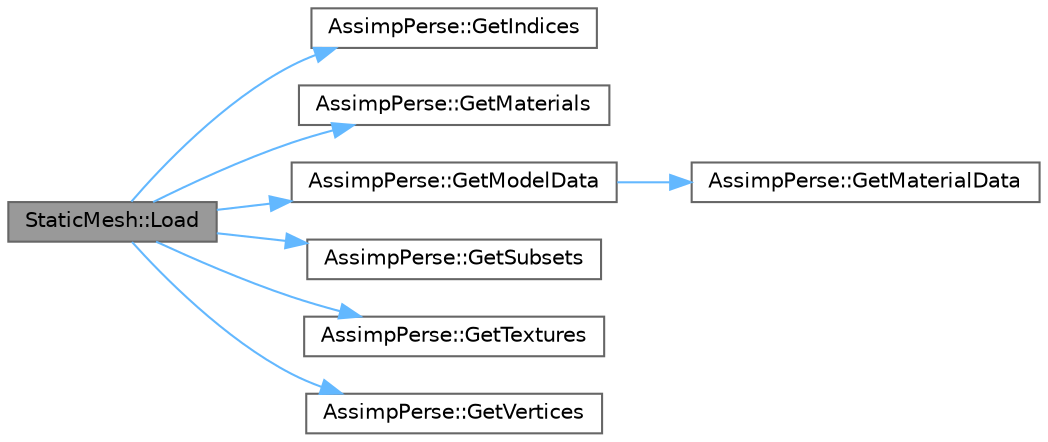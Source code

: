 digraph "StaticMesh::Load"
{
 // LATEX_PDF_SIZE
  bgcolor="transparent";
  edge [fontname=Helvetica,fontsize=10,labelfontname=Helvetica,labelfontsize=10];
  node [fontname=Helvetica,fontsize=10,shape=box,height=0.2,width=0.4];
  rankdir="LR";
  Node1 [id="Node000001",label="StaticMesh::Load",height=0.2,width=0.4,color="gray40", fillcolor="grey60", style="filled", fontcolor="black",tooltip=" "];
  Node1 -> Node2 [id="edge1_Node000001_Node000002",color="steelblue1",style="solid",tooltip=" "];
  Node2 [id="Node000002",label="AssimpPerse::GetIndices",height=0.2,width=0.4,color="grey40", fillcolor="white", style="filled",URL="$namespace_assimp_perse.html#a50cf42c61e28ffcfd30d90764560c00b",tooltip=" "];
  Node1 -> Node3 [id="edge2_Node000001_Node000003",color="steelblue1",style="solid",tooltip=" "];
  Node3 [id="Node000003",label="AssimpPerse::GetMaterials",height=0.2,width=0.4,color="grey40", fillcolor="white", style="filled",URL="$namespace_assimp_perse.html#a72c507bfd18d72bac3462abe0e27fc50",tooltip=" "];
  Node1 -> Node4 [id="edge3_Node000001_Node000004",color="steelblue1",style="solid",tooltip=" "];
  Node4 [id="Node000004",label="AssimpPerse::GetModelData",height=0.2,width=0.4,color="grey40", fillcolor="white", style="filled",URL="$namespace_assimp_perse.html#a3238f76c2d1e93ffa81136a2f87e9171",tooltip=" "];
  Node4 -> Node5 [id="edge4_Node000004_Node000005",color="steelblue1",style="solid",tooltip=" "];
  Node5 [id="Node000005",label="AssimpPerse::GetMaterialData",height=0.2,width=0.4,color="grey40", fillcolor="white", style="filled",URL="$namespace_assimp_perse.html#a3b772901dacdd733c02d8b90aba9e5d6",tooltip=" "];
  Node1 -> Node6 [id="edge5_Node000001_Node000006",color="steelblue1",style="solid",tooltip=" "];
  Node6 [id="Node000006",label="AssimpPerse::GetSubsets",height=0.2,width=0.4,color="grey40", fillcolor="white", style="filled",URL="$namespace_assimp_perse.html#a0610f13164ef6a63549b680057e7043c",tooltip=" "];
  Node1 -> Node7 [id="edge6_Node000001_Node000007",color="steelblue1",style="solid",tooltip=" "];
  Node7 [id="Node000007",label="AssimpPerse::GetTextures",height=0.2,width=0.4,color="grey40", fillcolor="white", style="filled",URL="$namespace_assimp_perse.html#a7112cfe61431f25cc9e7a21842bfd9b9",tooltip=" "];
  Node1 -> Node8 [id="edge7_Node000001_Node000008",color="steelblue1",style="solid",tooltip=" "];
  Node8 [id="Node000008",label="AssimpPerse::GetVertices",height=0.2,width=0.4,color="grey40", fillcolor="white", style="filled",URL="$namespace_assimp_perse.html#a11bad62214443ed63cac60768b27900b",tooltip=" "];
}

